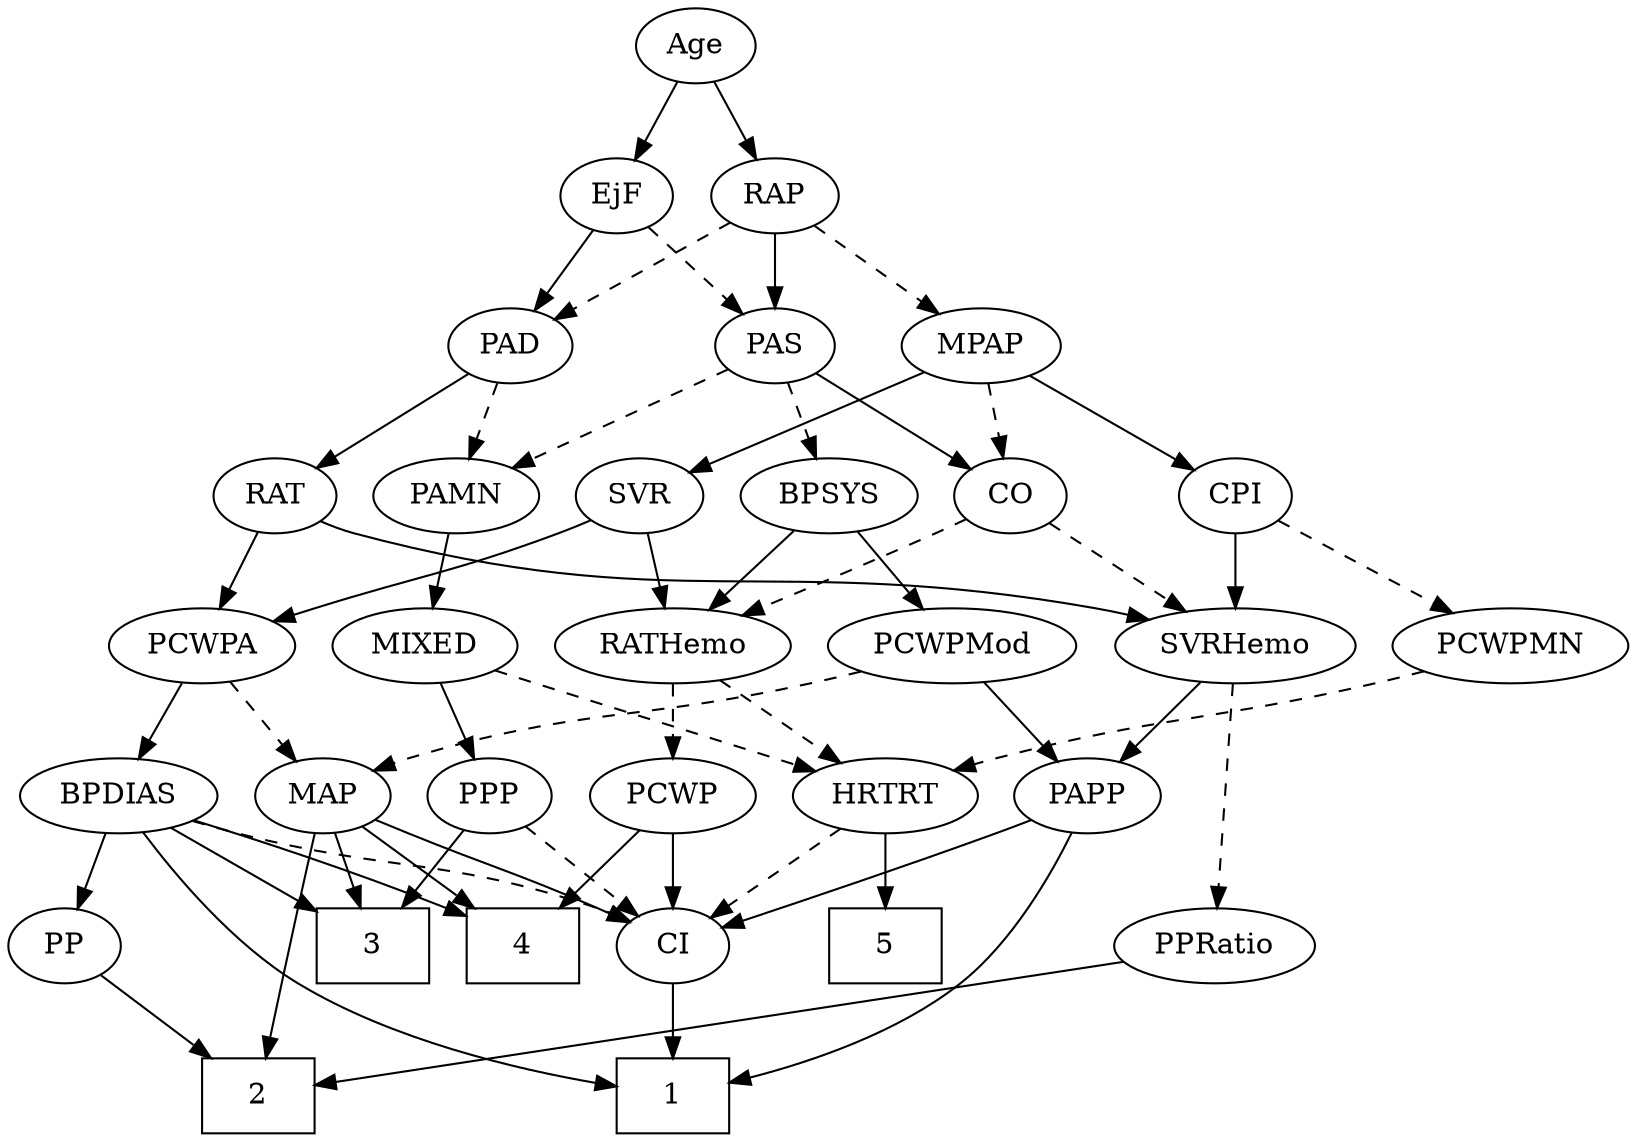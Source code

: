 strict digraph {
	graph [bb="0,0,657.29,540"];
	node [label="\N"];
	1	[height=0.5,
		pos="160.25,18",
		shape=box,
		width=0.75];
	2	[height=0.5,
		pos="232.25,18",
		shape=box,
		width=0.75];
	3	[height=0.5,
		pos="152.25,90",
		shape=box,
		width=0.75];
	4	[height=0.5,
		pos="224.25,90",
		shape=box,
		width=0.75];
	5	[height=0.5,
		pos="446.25,90",
		shape=box,
		width=0.75];
	Age	[height=0.5,
		pos="312.25,522",
		width=0.75];
	EjF	[height=0.5,
		pos="276.25,450",
		width=0.75];
	Age -> EjF	[pos="e,284.55,467.15 303.9,504.76 299.53,496.28 294.1,485.71 289.2,476.2",
		style=solid];
	RAP	[height=0.5,
		pos="349.25,450",
		width=0.77632];
	Age -> RAP	[pos="e,340.71,467.15 320.83,504.76 325.31,496.28 330.9,485.71 335.93,476.2",
		style=solid];
	PAD	[height=0.5,
		pos="252.25,378",
		width=0.79437];
	EjF -> PAD	[pos="e,258,395.79 270.44,432.05 267.69,424.06 264.36,414.33 261.3,405.4",
		style=solid];
	PAS	[height=0.5,
		pos="349.25,378",
		width=0.75];
	EjF -> PAS	[pos="e,334.5,393.14 291.02,434.83 301.41,424.87 315.49,411.37 327.2,400.14",
		style=dashed];
	MPAP	[height=0.5,
		pos="442.25,378",
		width=0.97491];
	RAP -> MPAP	[pos="e,423.23,393.31 366.74,435.83 380.32,425.61 399.41,411.24 414.99,399.51",
		style=dashed];
	RAP -> PAD	[pos="e,270.41,392.11 331,435.83 316.23,425.18 295.23,410.02 278.63,398.04",
		style=dashed];
	RAP -> PAS	[pos="e,349.25,396.1 349.25,431.7 349.25,423.98 349.25,414.71 349.25,406.11",
		style=solid];
	MIXED	[height=0.5,
		pos="264.25,234",
		width=1.1193];
	PPP	[height=0.5,
		pos="209.25,162",
		width=0.75];
	MIXED -> PPP	[pos="e,221.18,178.19 251.49,216.76 244.35,207.68 235.33,196.19 227.46,186.18",
		style=solid];
	HRTRT	[height=0.5,
		pos="463.25,162",
		width=1.1013];
	MIXED -> HRTRT	[pos="e,433.04,173.71 294.91,222.27 325.43,211.58 373.58,194.69 415.25,180 417.94,179.05 420.72,178.07 423.53,177.08",
		style=dashed];
	CO	[height=0.5,
		pos="455.25,306",
		width=0.75];
	MPAP -> CO	[pos="e,452.04,324.28 445.39,360.05 446.82,352.35 448.56,343.03 450.16,334.36",
		style=dashed];
	CPI	[height=0.5,
		pos="527.25,306",
		width=0.75];
	MPAP -> CPI	[pos="e,510.97,320.4 460.27,362.15 472.7,351.92 489.37,338.19 502.97,327",
		style=solid];
	SVR	[height=0.5,
		pos="288.25,306",
		width=0.77632];
	MPAP -> SVR	[pos="e,310.54,317.27 416.67,365.46 392.95,354.75 356.69,338.35 325.25,324 323.46,323.19 321.63,322.35 319.78,321.5",
		style=solid];
	BPSYS	[height=0.5,
		pos="372.25,306",
		width=1.0471];
	RATHemo	[height=0.5,
		pos="372.25,234",
		width=1.3721];
	BPSYS -> RATHemo	[pos="e,372.25,252.1 372.25,287.7 372.25,279.98 372.25,270.71 372.25,262.11",
		style=solid];
	PCWPMod	[height=0.5,
		pos="154.25,234",
		width=1.4443];
	BPSYS -> PCWPMod	[pos="e,192.44,246.28 343.49,294.36 337.48,292.2 331.17,289.99 325.25,288 283.95,274.14 236.61,259.57 202.23,249.22",
		style=solid];
	PAMN	[height=0.5,
		pos="206.25,306",
		width=1.011];
	PAD -> PAMN	[pos="e,216.96,323.31 241.81,361.12 236.13,352.47 228.97,341.58 222.57,331.83",
		style=dashed];
	RAT	[height=0.5,
		pos="124.25,306",
		width=0.75827];
	PAD -> RAT	[pos="e,144.66,318.17 231.4,365.6 210.26,354.04 177.36,336.05 153.6,323.05",
		style=solid];
	CO -> RATHemo	[pos="e,390.93,250.76 438.85,291.17 427.42,281.54 411.93,268.47 398.77,257.37",
		style=dashed];
	SVRHemo	[height=0.5,
		pos="489.25,234",
		width=1.3902];
	CO -> SVRHemo	[pos="e,480.93,252.12 463.13,288.76 467.09,280.61 471.99,270.53 476.47,261.31",
		style=dashed];
	PAS -> BPSYS	[pos="e,366.57,324.28 354.81,360.05 357.4,352.18 360.54,342.62 363.44,333.79",
		style=dashed];
	PAS -> CO	[pos="e,436.64,319.29 367.71,364.81 384.4,353.78 409.19,337.41 428.13,324.9",
		style=solid];
	PAS -> PAMN	[pos="e,231.29,319.26 328.15,366.67 305.07,355.38 267.75,337.11 240.48,323.76",
		style=dashed];
	PAMN -> MIXED	[pos="e,250.73,251.31 219.41,289.12 226.72,280.29 235.97,269.13 244.16,259.24",
		style=solid];
	PCWP	[height=0.5,
		pos="289.25,162",
		width=0.97491];
	RATHemo -> PCWP	[pos="e,306.87,177.86 353.41,217.12 341.96,207.45 327.17,194.99 314.69,184.46",
		style=dashed];
	RATHemo -> HRTRT	[pos="e,444.04,177.77 392.44,217.46 405.19,207.66 421.83,194.86 435.77,184.14",
		style=dashed];
	PCWPMN	[height=0.5,
		pos="607.25,234",
		width=1.3902];
	CPI -> PCWPMN	[pos="e,588.95,251.01 543.05,291.17 553.99,281.6 568.79,268.65 581.42,257.6",
		style=dashed];
	CPI -> SVRHemo	[pos="e,498.54,252.12 518.43,288.76 513.96,280.53 508.42,270.32 503.37,261.02",
		style=solid];
	PCWPA	[height=0.5,
		pos="42.246,234",
		width=1.1555];
	RAT -> PCWPA	[pos="e,60.121,250.26 108.05,291.17 96.605,281.4 81.037,268.11 67.916,256.91",
		style=solid];
	RAT -> SVRHemo	[pos="e,452.63,246.46 144.96,294.17 150.16,291.82 155.81,289.57 161.25,288 277.11,254.45 312.19,276.77 430.25,252 434.35,251.14 438.59,\
250.14 442.83,249.07",
		style=solid];
	SVR -> RATHemo	[pos="e,353.34,250.76 304.84,291.17 316.4,281.54 332.08,268.47 345.4,257.37",
		style=solid];
	SVR -> PCWPA	[pos="e,73.656,246 266.64,294.17 261.66,291.93 256.33,289.73 251.25,288 183.05,264.84 162.6,271.41 93.246,252 90.056,251.11 86.769,250.13 \
83.475,249.12",
		style=solid];
	MAP	[height=0.5,
		pos="133.25,162",
		width=0.84854];
	PCWPMod -> MAP	[pos="e,138.28,179.79 149.16,216.05 146.76,208.06 143.85,198.33 141.17,189.4",
		style=dashed];
	PAPP	[height=0.5,
		pos="374.25,162",
		width=0.88464];
	PCWPMod -> PAPP	[pos="e,349.69,173.67 193.27,221.97 237.69,209.31 307.43,189.14 333.25,180 335.51,179.2 337.84,178.34 340.17,177.45",
		style=solid];
	BPDIAS	[height=0.5,
		pos="42.246,162",
		width=1.1735];
	PCWPA -> BPDIAS	[pos="e,42.246,180.1 42.246,215.7 42.246,207.98 42.246,198.71 42.246,190.11",
		style=solid];
	PCWPA -> MAP	[pos="e,115.39,176.74 61.992,217.81 75.276,207.59 92.927,194.02 107.34,182.93",
		style=dashed];
	PCWPMN -> HRTRT	[pos="e,489.22,175.62 578.8,219.17 555.68,207.94 522.98,192.04 498.26,180.02",
		style=dashed];
	PPRatio	[height=0.5,
		pos="531.25,90",
		width=1.1013];
	SVRHemo -> PPRatio	[pos="e,528.65,107.99 497.59,216.15 502.4,205.89 508.27,192.42 512.25,180 518.78,159.59 523.72,135.83 526.93,117.99",
		style=dashed];
	SVRHemo -> PAPP	[pos="e,395.13,175.71 464.86,218.15 446.99,207.28 422.64,192.46 403.68,180.92",
		style=solid];
	BPDIAS -> 1	[pos="e,133,19.424 26.931,145.09 10.816,126.37 -10.113,94.931 6.2463,72 32.551,35.128 86.234,23.648 122.73,20.22",
		style=solid];
	BPDIAS -> 3	[pos="e,125.48,108.03 64.772,146.67 79.759,137.13 99.758,124.4 116.85,113.52",
		style=solid];
	BPDIAS -> 4	[pos="e,197.24,104.08 74.474,150.27 102.3,140.79 143.7,126.18 187.8,108.01",
		style=solid];
	PP	[height=0.5,
		pos="42.246,90",
		width=0.75];
	BPDIAS -> PP	[pos="e,42.246,108.1 42.246,143.7 42.246,135.98 42.246,126.71 42.246,118.11",
		style=solid];
	CI	[height=0.5,
		pos="296.25,90",
		width=0.75];
	BPDIAS -> CI	[pos="e,275.64,101.72 73.64,149.94 80.085,147.83 86.855,145.75 93.246,144 166.48,123.96 188.34,132.37 260.25,108 262.16,107.35 264.11,\
106.63 266.06,105.86",
		style=dashed];
	MAP -> 2	[pos="e,205.14,31.863 123.69,144.88 113.84,125.96 101.81,94.325 116.25,72 135.85,41.688 157.37,50.638 195.62,35.898",
		style=solid];
	MAP -> 3	[pos="e,147.56,108.28 137.85,144.05 139.96,136.26 142.52,126.82 144.9,118.08",
		style=solid];
	MAP -> 4	[pos="e,202.12,108.02 151.22,147.17 163.44,137.78 179.88,125.13 194.07,114.21",
		style=solid];
	MAP -> CI	[pos="e,275.01,101.24 157.34,150.71 162.58,148.49 168.1,146.16 173.25,144 211.84,127.82 221.98,124.94 260.25,108 262.05,107.2 263.89,106.37 \
265.75,105.53",
		style=solid];
	PP -> 2	[pos="e,204.89,32.375 64.241,79.479 70.354,76.943 77.023,74.277 83.246,72 129.94,54.915 145.45,55.199 195.49,36.044",
		style=solid];
	PPP -> 3	[pos="e,166.19,108.13 196.88,145.81 189.82,137.14 180.79,126.05 172.7,116.12",
		style=solid];
	PPP -> CI	[pos="e,279.52,104.46 226.02,147.5 238.9,137.14 256.88,122.67 271.42,110.97",
		style=dashed];
	PPRatio -> 2	[pos="e,259.52,23.627 501.37,77.972 495.1,75.843 488.49,73.738 482.25,72 407.62,51.233 318.51,34.142 269.38,25.371",
		style=solid];
	PCWP -> 4	[pos="e,240.46,108.46 274.82,145.46 266.79,136.82 256.61,125.85 247.49,116.03",
		style=solid];
	PCWP -> CI	[pos="e,294.54,108.1 290.98,143.7 291.75,135.98 292.68,126.71 293.54,118.11",
		style=solid];
	CI -> 1	[pos="e,187.69,33.126 275.59,78.369 254.68,67.604 221.9,50.736 196.63,37.726",
		style=solid];
	PAPP -> 1	[pos="e,187.54,32.521 370.77,143.91 365.76,123.73 354.57,90.585 332.25,72 286.54,33.945 257.88,55.11 197.16,35.824",
		style=solid];
	PAPP -> CI	[pos="e,311.7,104.87 357.7,146.15 346.55,136.15 331.68,122.8 319.37,111.75",
		style=solid];
	HRTRT -> 5	[pos="e,450.44,108.28 459.13,144.05 457.24,136.26 454.95,126.82 452.82,118.08",
		style=solid];
	HRTRT -> CI	[pos="e,318.56,100.35 434.92,149.13 405.28,136.7 358.84,117.24 327.99,104.3",
		style=dashed];
}
